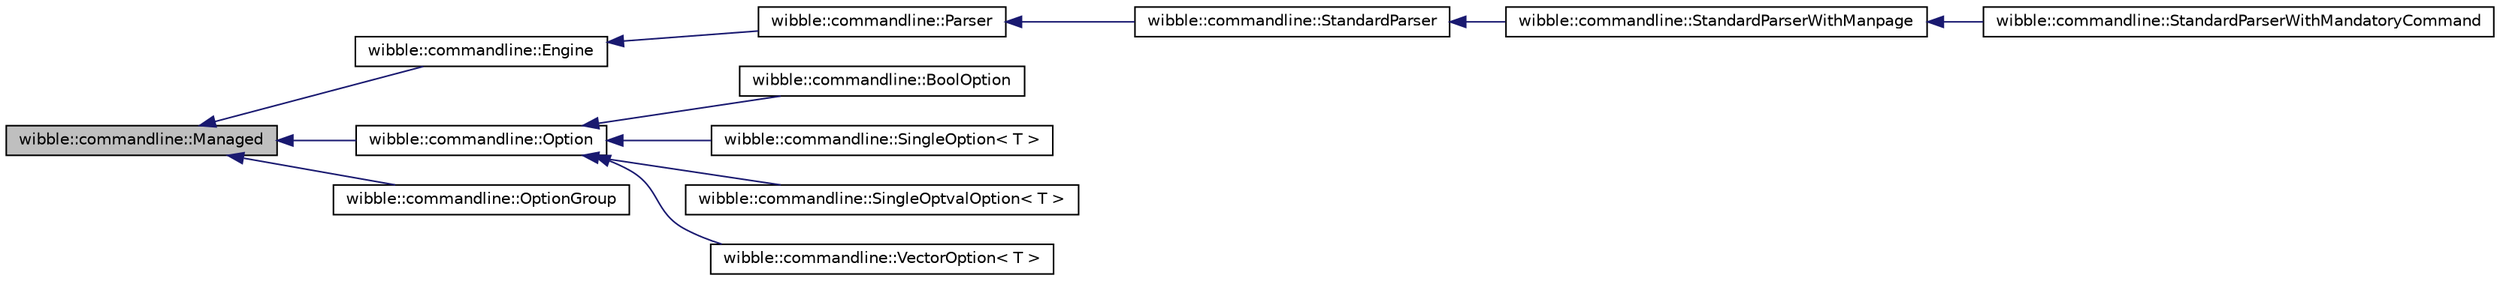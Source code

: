 digraph G
{
  edge [fontname="Helvetica",fontsize="10",labelfontname="Helvetica",labelfontsize="10"];
  node [fontname="Helvetica",fontsize="10",shape=record];
  rankdir="LR";
  Node1 [label="wibble::commandline::Managed",height=0.2,width=0.4,color="black", fillcolor="grey75", style="filled" fontcolor="black"];
  Node1 -> Node2 [dir="back",color="midnightblue",fontsize="10",style="solid",fontname="Helvetica"];
  Node2 [label="wibble::commandline::Engine",height=0.2,width=0.4,color="black", fillcolor="white", style="filled",URL="$classwibble_1_1commandline_1_1Engine.html",tooltip="Parse commandline options."];
  Node2 -> Node3 [dir="back",color="midnightblue",fontsize="10",style="solid",fontname="Helvetica"];
  Node3 [label="wibble::commandline::Parser",height=0.2,width=0.4,color="black", fillcolor="white", style="filled",URL="$classwibble_1_1commandline_1_1Parser.html",tooltip="Generic parser for commandline arguments."];
  Node3 -> Node4 [dir="back",color="midnightblue",fontsize="10",style="solid",fontname="Helvetica"];
  Node4 [label="wibble::commandline::StandardParser",height=0.2,width=0.4,color="black", fillcolor="white", style="filled",URL="$classwibble_1_1commandline_1_1StandardParser.html",tooltip="Parser for commandline arguments, with builting help functions."];
  Node4 -> Node5 [dir="back",color="midnightblue",fontsize="10",style="solid",fontname="Helvetica"];
  Node5 [label="wibble::commandline::StandardParserWithManpage",height=0.2,width=0.4,color="black", fillcolor="white", style="filled",URL="$classwibble_1_1commandline_1_1StandardParserWithManpage.html",tooltip="Parser for commandline arguments, with builting help functions and manpage generation."];
  Node5 -> Node6 [dir="back",color="midnightblue",fontsize="10",style="solid",fontname="Helvetica"];
  Node6 [label="wibble::commandline::StandardParserWithMandatoryCommand",height=0.2,width=0.4,color="black", fillcolor="white", style="filled",URL="$classwibble_1_1commandline_1_1StandardParserWithMandatoryCommand.html",tooltip="Parser for commandline arguments, with builting help functions and manpage generation, and requiring a mandatory command."];
  Node1 -> Node7 [dir="back",color="midnightblue",fontsize="10",style="solid",fontname="Helvetica"];
  Node7 [label="wibble::commandline::Option",height=0.2,width=0.4,color="black", fillcolor="white", style="filled",URL="$classwibble_1_1commandline_1_1Option.html",tooltip="Interface for a parser for one commandline option."];
  Node7 -> Node8 [dir="back",color="midnightblue",fontsize="10",style="solid",fontname="Helvetica"];
  Node8 [label="wibble::commandline::BoolOption",height=0.2,width=0.4,color="black", fillcolor="white", style="filled",URL="$classwibble_1_1commandline_1_1BoolOption.html",tooltip="Boolean option."];
  Node7 -> Node9 [dir="back",color="midnightblue",fontsize="10",style="solid",fontname="Helvetica"];
  Node9 [label="wibble::commandline::SingleOption\< T \>",height=0.2,width=0.4,color="black", fillcolor="white", style="filled",URL="$classwibble_1_1commandline_1_1SingleOption.html"];
  Node7 -> Node10 [dir="back",color="midnightblue",fontsize="10",style="solid",fontname="Helvetica"];
  Node10 [label="wibble::commandline::SingleOptvalOption\< T \>",height=0.2,width=0.4,color="black", fillcolor="white", style="filled",URL="$classwibble_1_1commandline_1_1SingleOptvalOption.html",tooltip="Single option whose value can be or not be specified."];
  Node7 -> Node11 [dir="back",color="midnightblue",fontsize="10",style="solid",fontname="Helvetica"];
  Node11 [label="wibble::commandline::VectorOption\< T \>",height=0.2,width=0.4,color="black", fillcolor="white", style="filled",URL="$classwibble_1_1commandline_1_1VectorOption.html"];
  Node1 -> Node12 [dir="back",color="midnightblue",fontsize="10",style="solid",fontname="Helvetica"];
  Node12 [label="wibble::commandline::OptionGroup",height=0.2,width=0.4,color="black", fillcolor="white", style="filled",URL="$classwibble_1_1commandline_1_1OptionGroup.html",tooltip="Group related commandline options."];
}
